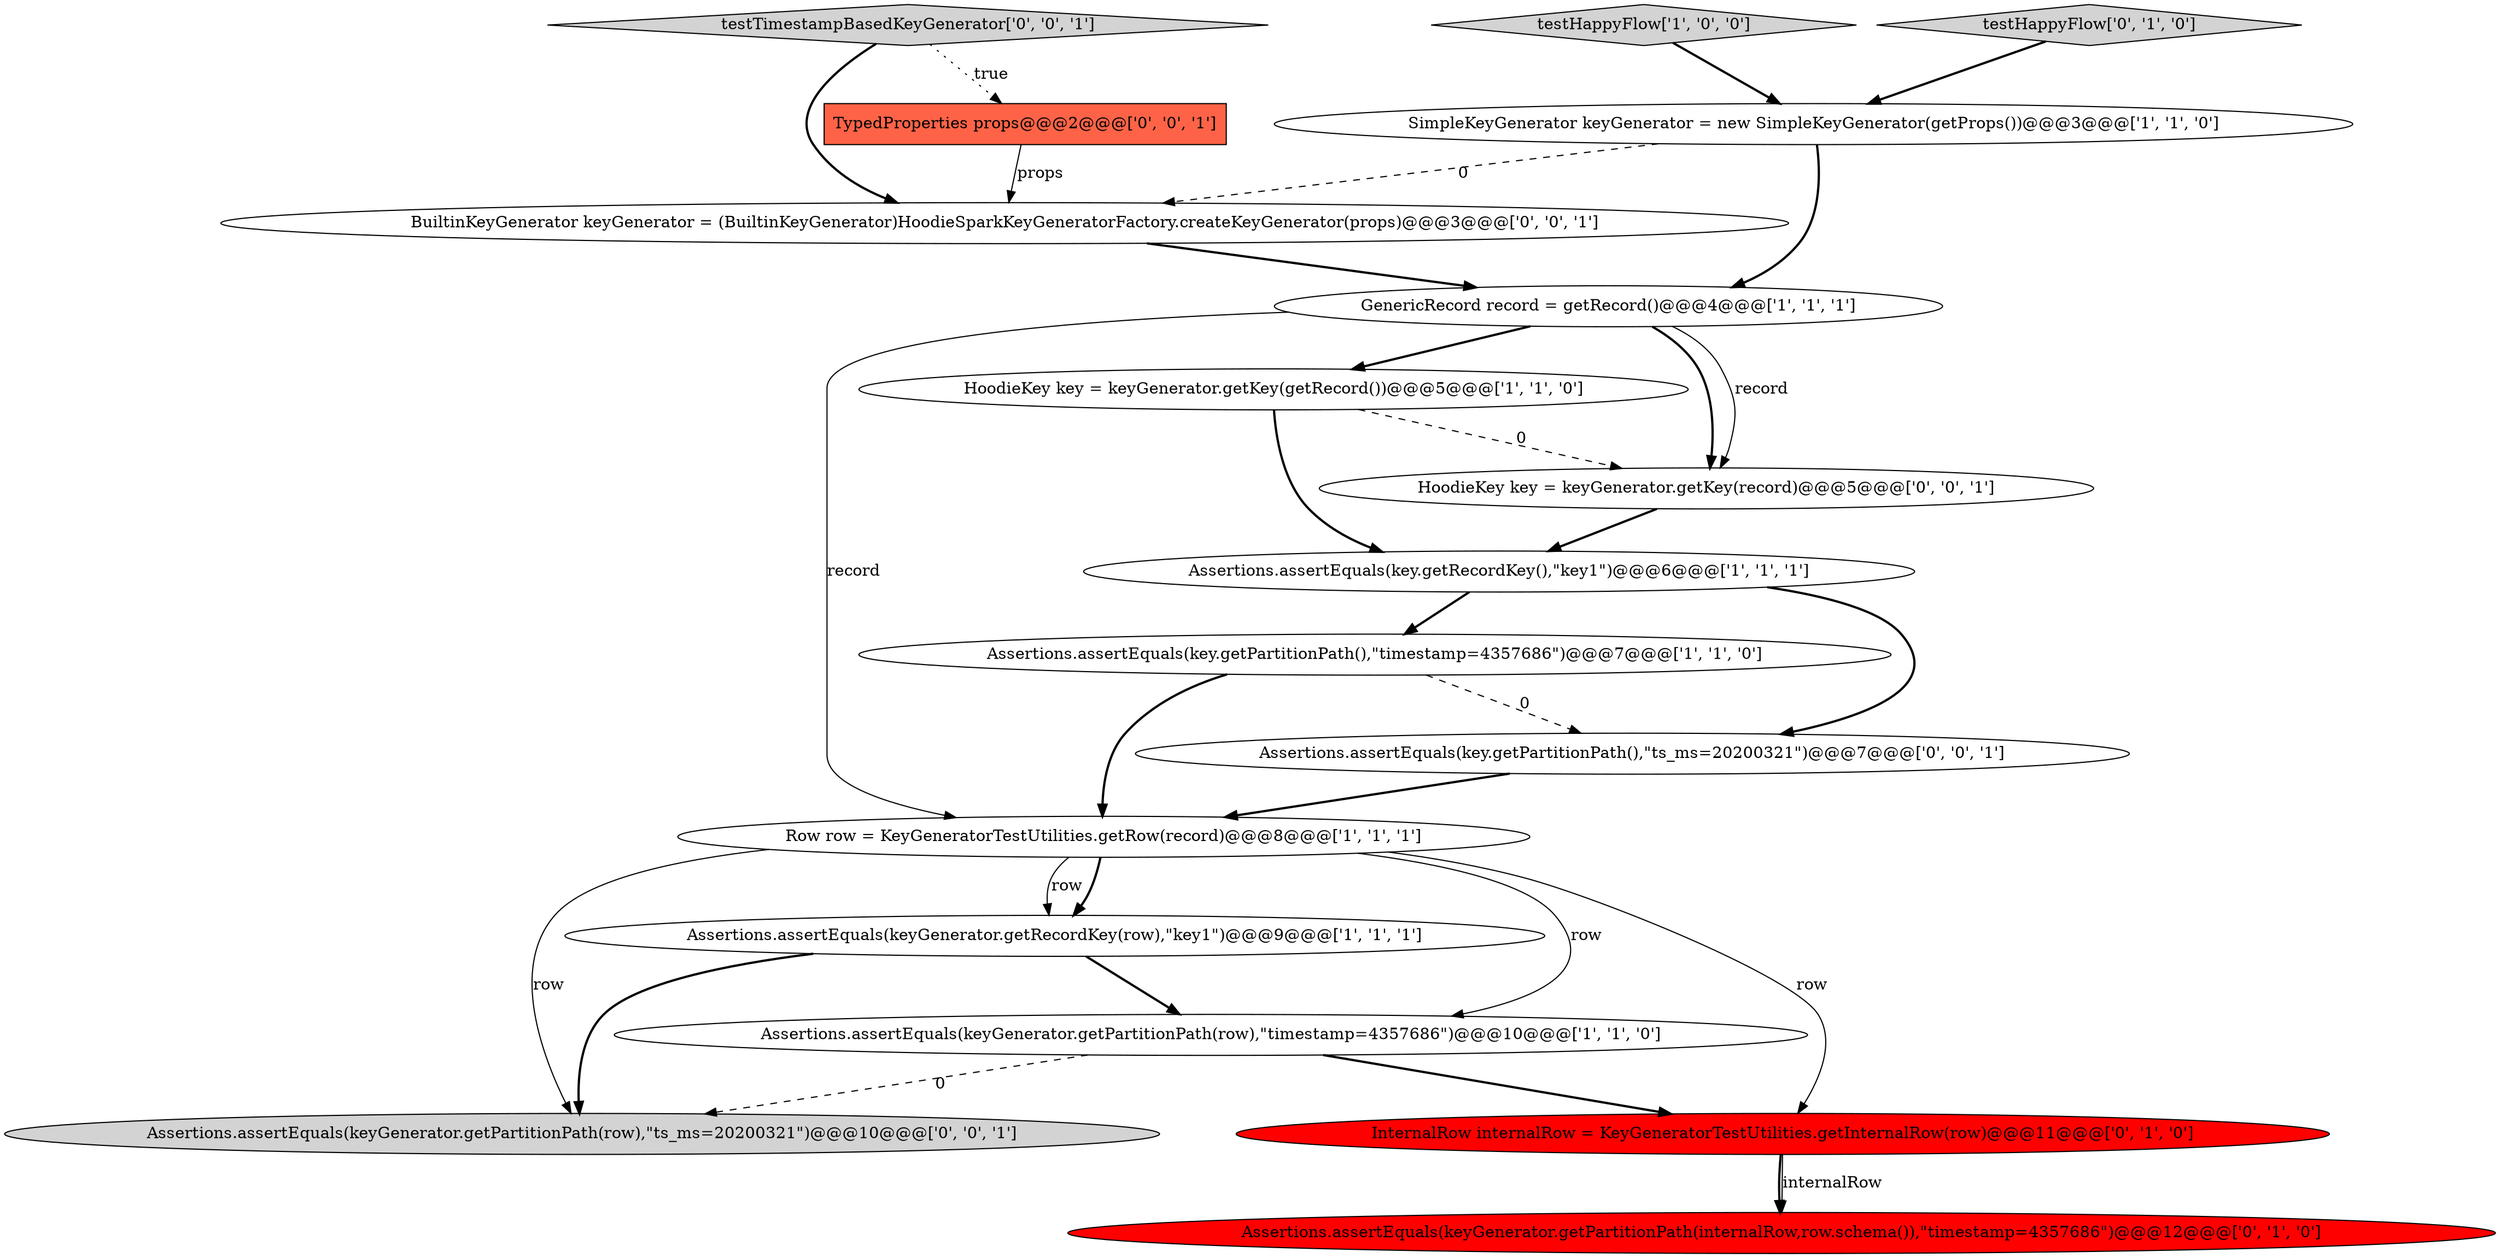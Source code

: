 digraph {
16 [style = filled, label = "Assertions.assertEquals(keyGenerator.getPartitionPath(row),\"ts_ms=20200321\")@@@10@@@['0', '0', '1']", fillcolor = lightgray, shape = ellipse image = "AAA0AAABBB3BBB"];
1 [style = filled, label = "testHappyFlow['1', '0', '0']", fillcolor = lightgray, shape = diamond image = "AAA0AAABBB1BBB"];
5 [style = filled, label = "SimpleKeyGenerator keyGenerator = new SimpleKeyGenerator(getProps())@@@3@@@['1', '1', '0']", fillcolor = white, shape = ellipse image = "AAA0AAABBB1BBB"];
4 [style = filled, label = "Assertions.assertEquals(keyGenerator.getRecordKey(row),\"key1\")@@@9@@@['1', '1', '1']", fillcolor = white, shape = ellipse image = "AAA0AAABBB1BBB"];
7 [style = filled, label = "GenericRecord record = getRecord()@@@4@@@['1', '1', '1']", fillcolor = white, shape = ellipse image = "AAA0AAABBB1BBB"];
10 [style = filled, label = "testHappyFlow['0', '1', '0']", fillcolor = lightgray, shape = diamond image = "AAA0AAABBB2BBB"];
3 [style = filled, label = "Assertions.assertEquals(key.getRecordKey(),\"key1\")@@@6@@@['1', '1', '1']", fillcolor = white, shape = ellipse image = "AAA0AAABBB1BBB"];
14 [style = filled, label = "TypedProperties props@@@2@@@['0', '0', '1']", fillcolor = tomato, shape = box image = "AAA0AAABBB3BBB"];
17 [style = filled, label = "Assertions.assertEquals(key.getPartitionPath(),\"ts_ms=20200321\")@@@7@@@['0', '0', '1']", fillcolor = white, shape = ellipse image = "AAA0AAABBB3BBB"];
13 [style = filled, label = "HoodieKey key = keyGenerator.getKey(record)@@@5@@@['0', '0', '1']", fillcolor = white, shape = ellipse image = "AAA0AAABBB3BBB"];
15 [style = filled, label = "BuiltinKeyGenerator keyGenerator = (BuiltinKeyGenerator)HoodieSparkKeyGeneratorFactory.createKeyGenerator(props)@@@3@@@['0', '0', '1']", fillcolor = white, shape = ellipse image = "AAA0AAABBB3BBB"];
12 [style = filled, label = "testTimestampBasedKeyGenerator['0', '0', '1']", fillcolor = lightgray, shape = diamond image = "AAA0AAABBB3BBB"];
2 [style = filled, label = "Row row = KeyGeneratorTestUtilities.getRow(record)@@@8@@@['1', '1', '1']", fillcolor = white, shape = ellipse image = "AAA0AAABBB1BBB"];
0 [style = filled, label = "Assertions.assertEquals(key.getPartitionPath(),\"timestamp=4357686\")@@@7@@@['1', '1', '0']", fillcolor = white, shape = ellipse image = "AAA0AAABBB1BBB"];
8 [style = filled, label = "HoodieKey key = keyGenerator.getKey(getRecord())@@@5@@@['1', '1', '0']", fillcolor = white, shape = ellipse image = "AAA0AAABBB1BBB"];
9 [style = filled, label = "Assertions.assertEquals(keyGenerator.getPartitionPath(internalRow,row.schema()),\"timestamp=4357686\")@@@12@@@['0', '1', '0']", fillcolor = red, shape = ellipse image = "AAA1AAABBB2BBB"];
11 [style = filled, label = "InternalRow internalRow = KeyGeneratorTestUtilities.getInternalRow(row)@@@11@@@['0', '1', '0']", fillcolor = red, shape = ellipse image = "AAA1AAABBB2BBB"];
6 [style = filled, label = "Assertions.assertEquals(keyGenerator.getPartitionPath(row),\"timestamp=4357686\")@@@10@@@['1', '1', '0']", fillcolor = white, shape = ellipse image = "AAA0AAABBB1BBB"];
1->5 [style = bold, label=""];
7->13 [style = bold, label=""];
2->6 [style = solid, label="row"];
2->16 [style = solid, label="row"];
15->7 [style = bold, label=""];
4->6 [style = bold, label=""];
0->2 [style = bold, label=""];
8->3 [style = bold, label=""];
12->15 [style = bold, label=""];
7->8 [style = bold, label=""];
11->9 [style = bold, label=""];
2->4 [style = bold, label=""];
11->9 [style = solid, label="internalRow"];
14->15 [style = solid, label="props"];
0->17 [style = dashed, label="0"];
3->0 [style = bold, label=""];
8->13 [style = dashed, label="0"];
7->13 [style = solid, label="record"];
12->14 [style = dotted, label="true"];
6->16 [style = dashed, label="0"];
10->5 [style = bold, label=""];
13->3 [style = bold, label=""];
17->2 [style = bold, label=""];
7->2 [style = solid, label="record"];
6->11 [style = bold, label=""];
2->11 [style = solid, label="row"];
5->7 [style = bold, label=""];
3->17 [style = bold, label=""];
5->15 [style = dashed, label="0"];
2->4 [style = solid, label="row"];
4->16 [style = bold, label=""];
}
